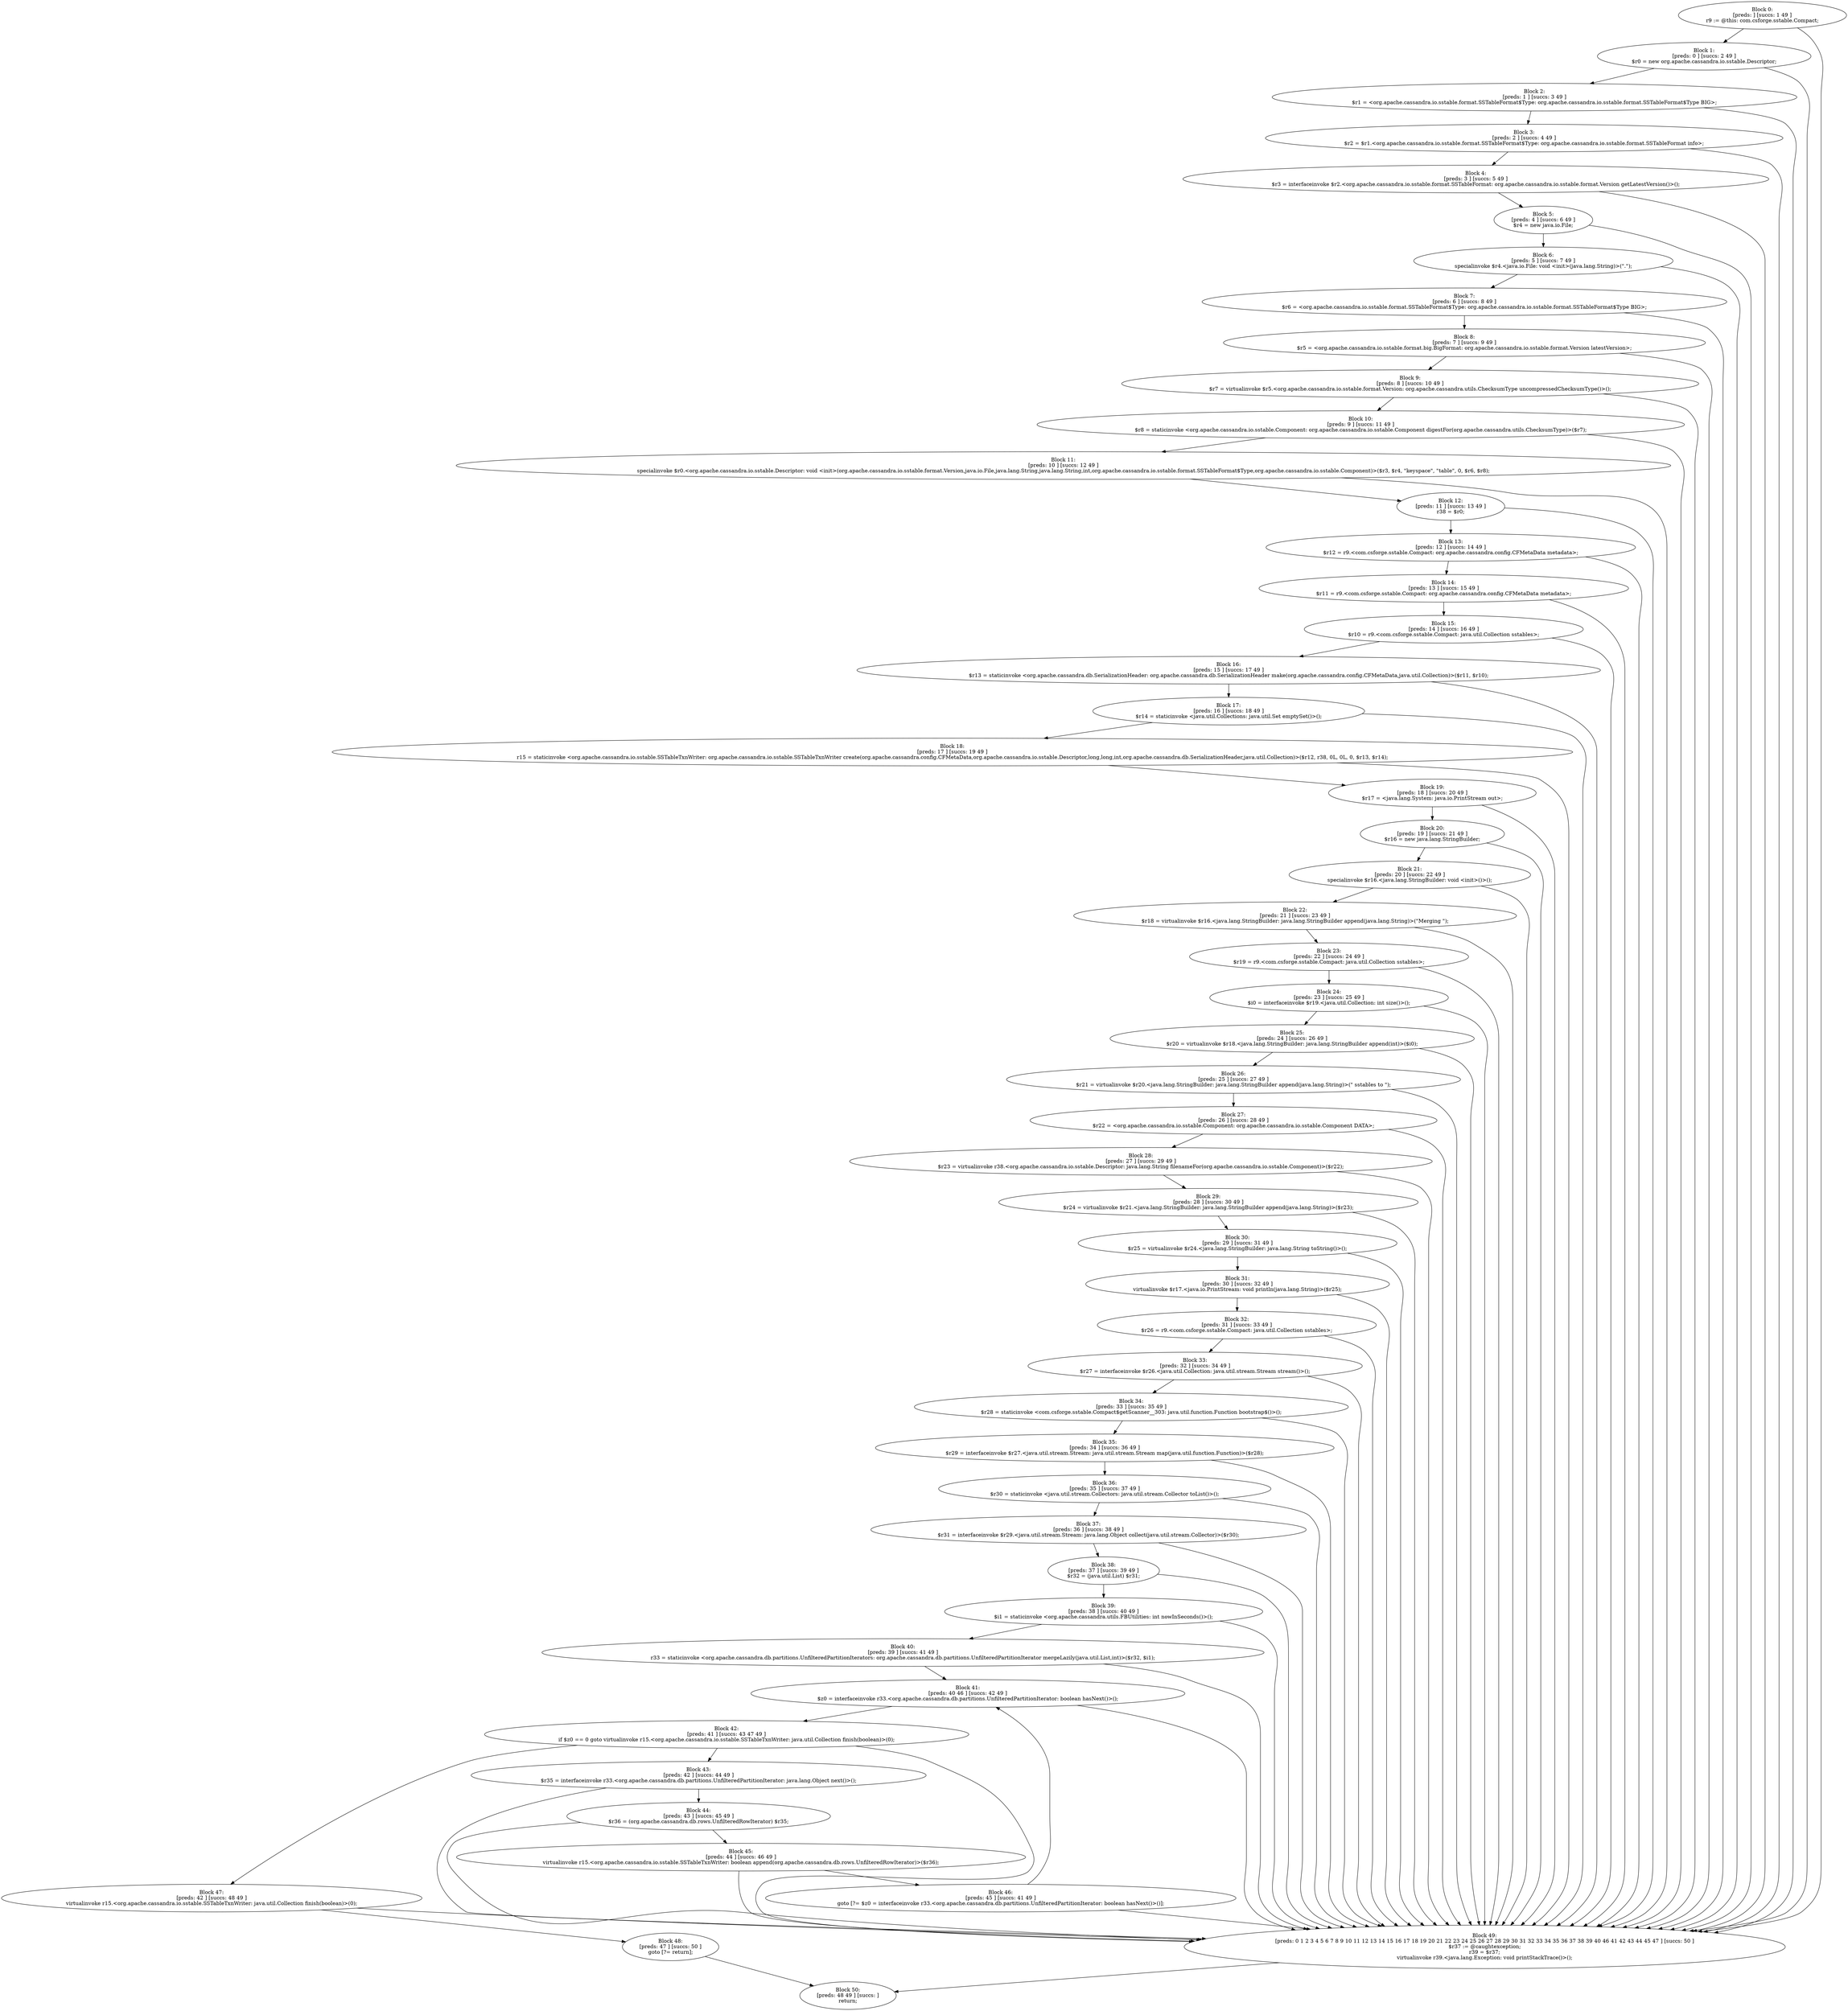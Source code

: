 digraph "unitGraph" {
    "Block 0:
[preds: ] [succs: 1 49 ]
r9 := @this: com.csforge.sstable.Compact;
"
    "Block 1:
[preds: 0 ] [succs: 2 49 ]
$r0 = new org.apache.cassandra.io.sstable.Descriptor;
"
    "Block 2:
[preds: 1 ] [succs: 3 49 ]
$r1 = <org.apache.cassandra.io.sstable.format.SSTableFormat$Type: org.apache.cassandra.io.sstable.format.SSTableFormat$Type BIG>;
"
    "Block 3:
[preds: 2 ] [succs: 4 49 ]
$r2 = $r1.<org.apache.cassandra.io.sstable.format.SSTableFormat$Type: org.apache.cassandra.io.sstable.format.SSTableFormat info>;
"
    "Block 4:
[preds: 3 ] [succs: 5 49 ]
$r3 = interfaceinvoke $r2.<org.apache.cassandra.io.sstable.format.SSTableFormat: org.apache.cassandra.io.sstable.format.Version getLatestVersion()>();
"
    "Block 5:
[preds: 4 ] [succs: 6 49 ]
$r4 = new java.io.File;
"
    "Block 6:
[preds: 5 ] [succs: 7 49 ]
specialinvoke $r4.<java.io.File: void <init>(java.lang.String)>(\".\");
"
    "Block 7:
[preds: 6 ] [succs: 8 49 ]
$r6 = <org.apache.cassandra.io.sstable.format.SSTableFormat$Type: org.apache.cassandra.io.sstable.format.SSTableFormat$Type BIG>;
"
    "Block 8:
[preds: 7 ] [succs: 9 49 ]
$r5 = <org.apache.cassandra.io.sstable.format.big.BigFormat: org.apache.cassandra.io.sstable.format.Version latestVersion>;
"
    "Block 9:
[preds: 8 ] [succs: 10 49 ]
$r7 = virtualinvoke $r5.<org.apache.cassandra.io.sstable.format.Version: org.apache.cassandra.utils.ChecksumType uncompressedChecksumType()>();
"
    "Block 10:
[preds: 9 ] [succs: 11 49 ]
$r8 = staticinvoke <org.apache.cassandra.io.sstable.Component: org.apache.cassandra.io.sstable.Component digestFor(org.apache.cassandra.utils.ChecksumType)>($r7);
"
    "Block 11:
[preds: 10 ] [succs: 12 49 ]
specialinvoke $r0.<org.apache.cassandra.io.sstable.Descriptor: void <init>(org.apache.cassandra.io.sstable.format.Version,java.io.File,java.lang.String,java.lang.String,int,org.apache.cassandra.io.sstable.format.SSTableFormat$Type,org.apache.cassandra.io.sstable.Component)>($r3, $r4, \"keyspace\", \"table\", 0, $r6, $r8);
"
    "Block 12:
[preds: 11 ] [succs: 13 49 ]
r38 = $r0;
"
    "Block 13:
[preds: 12 ] [succs: 14 49 ]
$r12 = r9.<com.csforge.sstable.Compact: org.apache.cassandra.config.CFMetaData metadata>;
"
    "Block 14:
[preds: 13 ] [succs: 15 49 ]
$r11 = r9.<com.csforge.sstable.Compact: org.apache.cassandra.config.CFMetaData metadata>;
"
    "Block 15:
[preds: 14 ] [succs: 16 49 ]
$r10 = r9.<com.csforge.sstable.Compact: java.util.Collection sstables>;
"
    "Block 16:
[preds: 15 ] [succs: 17 49 ]
$r13 = staticinvoke <org.apache.cassandra.db.SerializationHeader: org.apache.cassandra.db.SerializationHeader make(org.apache.cassandra.config.CFMetaData,java.util.Collection)>($r11, $r10);
"
    "Block 17:
[preds: 16 ] [succs: 18 49 ]
$r14 = staticinvoke <java.util.Collections: java.util.Set emptySet()>();
"
    "Block 18:
[preds: 17 ] [succs: 19 49 ]
r15 = staticinvoke <org.apache.cassandra.io.sstable.SSTableTxnWriter: org.apache.cassandra.io.sstable.SSTableTxnWriter create(org.apache.cassandra.config.CFMetaData,org.apache.cassandra.io.sstable.Descriptor,long,long,int,org.apache.cassandra.db.SerializationHeader,java.util.Collection)>($r12, r38, 0L, 0L, 0, $r13, $r14);
"
    "Block 19:
[preds: 18 ] [succs: 20 49 ]
$r17 = <java.lang.System: java.io.PrintStream out>;
"
    "Block 20:
[preds: 19 ] [succs: 21 49 ]
$r16 = new java.lang.StringBuilder;
"
    "Block 21:
[preds: 20 ] [succs: 22 49 ]
specialinvoke $r16.<java.lang.StringBuilder: void <init>()>();
"
    "Block 22:
[preds: 21 ] [succs: 23 49 ]
$r18 = virtualinvoke $r16.<java.lang.StringBuilder: java.lang.StringBuilder append(java.lang.String)>(\"Merging \");
"
    "Block 23:
[preds: 22 ] [succs: 24 49 ]
$r19 = r9.<com.csforge.sstable.Compact: java.util.Collection sstables>;
"
    "Block 24:
[preds: 23 ] [succs: 25 49 ]
$i0 = interfaceinvoke $r19.<java.util.Collection: int size()>();
"
    "Block 25:
[preds: 24 ] [succs: 26 49 ]
$r20 = virtualinvoke $r18.<java.lang.StringBuilder: java.lang.StringBuilder append(int)>($i0);
"
    "Block 26:
[preds: 25 ] [succs: 27 49 ]
$r21 = virtualinvoke $r20.<java.lang.StringBuilder: java.lang.StringBuilder append(java.lang.String)>(\" sstables to \");
"
    "Block 27:
[preds: 26 ] [succs: 28 49 ]
$r22 = <org.apache.cassandra.io.sstable.Component: org.apache.cassandra.io.sstable.Component DATA>;
"
    "Block 28:
[preds: 27 ] [succs: 29 49 ]
$r23 = virtualinvoke r38.<org.apache.cassandra.io.sstable.Descriptor: java.lang.String filenameFor(org.apache.cassandra.io.sstable.Component)>($r22);
"
    "Block 29:
[preds: 28 ] [succs: 30 49 ]
$r24 = virtualinvoke $r21.<java.lang.StringBuilder: java.lang.StringBuilder append(java.lang.String)>($r23);
"
    "Block 30:
[preds: 29 ] [succs: 31 49 ]
$r25 = virtualinvoke $r24.<java.lang.StringBuilder: java.lang.String toString()>();
"
    "Block 31:
[preds: 30 ] [succs: 32 49 ]
virtualinvoke $r17.<java.io.PrintStream: void println(java.lang.String)>($r25);
"
    "Block 32:
[preds: 31 ] [succs: 33 49 ]
$r26 = r9.<com.csforge.sstable.Compact: java.util.Collection sstables>;
"
    "Block 33:
[preds: 32 ] [succs: 34 49 ]
$r27 = interfaceinvoke $r26.<java.util.Collection: java.util.stream.Stream stream()>();
"
    "Block 34:
[preds: 33 ] [succs: 35 49 ]
$r28 = staticinvoke <com.csforge.sstable.Compact$getScanner__303: java.util.function.Function bootstrap$()>();
"
    "Block 35:
[preds: 34 ] [succs: 36 49 ]
$r29 = interfaceinvoke $r27.<java.util.stream.Stream: java.util.stream.Stream map(java.util.function.Function)>($r28);
"
    "Block 36:
[preds: 35 ] [succs: 37 49 ]
$r30 = staticinvoke <java.util.stream.Collectors: java.util.stream.Collector toList()>();
"
    "Block 37:
[preds: 36 ] [succs: 38 49 ]
$r31 = interfaceinvoke $r29.<java.util.stream.Stream: java.lang.Object collect(java.util.stream.Collector)>($r30);
"
    "Block 38:
[preds: 37 ] [succs: 39 49 ]
$r32 = (java.util.List) $r31;
"
    "Block 39:
[preds: 38 ] [succs: 40 49 ]
$i1 = staticinvoke <org.apache.cassandra.utils.FBUtilities: int nowInSeconds()>();
"
    "Block 40:
[preds: 39 ] [succs: 41 49 ]
r33 = staticinvoke <org.apache.cassandra.db.partitions.UnfilteredPartitionIterators: org.apache.cassandra.db.partitions.UnfilteredPartitionIterator mergeLazily(java.util.List,int)>($r32, $i1);
"
    "Block 41:
[preds: 40 46 ] [succs: 42 49 ]
$z0 = interfaceinvoke r33.<org.apache.cassandra.db.partitions.UnfilteredPartitionIterator: boolean hasNext()>();
"
    "Block 42:
[preds: 41 ] [succs: 43 47 49 ]
if $z0 == 0 goto virtualinvoke r15.<org.apache.cassandra.io.sstable.SSTableTxnWriter: java.util.Collection finish(boolean)>(0);
"
    "Block 43:
[preds: 42 ] [succs: 44 49 ]
$r35 = interfaceinvoke r33.<org.apache.cassandra.db.partitions.UnfilteredPartitionIterator: java.lang.Object next()>();
"
    "Block 44:
[preds: 43 ] [succs: 45 49 ]
$r36 = (org.apache.cassandra.db.rows.UnfilteredRowIterator) $r35;
"
    "Block 45:
[preds: 44 ] [succs: 46 49 ]
virtualinvoke r15.<org.apache.cassandra.io.sstable.SSTableTxnWriter: boolean append(org.apache.cassandra.db.rows.UnfilteredRowIterator)>($r36);
"
    "Block 46:
[preds: 45 ] [succs: 41 49 ]
goto [?= $z0 = interfaceinvoke r33.<org.apache.cassandra.db.partitions.UnfilteredPartitionIterator: boolean hasNext()>()];
"
    "Block 47:
[preds: 42 ] [succs: 48 49 ]
virtualinvoke r15.<org.apache.cassandra.io.sstable.SSTableTxnWriter: java.util.Collection finish(boolean)>(0);
"
    "Block 48:
[preds: 47 ] [succs: 50 ]
goto [?= return];
"
    "Block 49:
[preds: 0 1 2 3 4 5 6 7 8 9 10 11 12 13 14 15 16 17 18 19 20 21 22 23 24 25 26 27 28 29 30 31 32 33 34 35 36 37 38 39 40 46 41 42 43 44 45 47 ] [succs: 50 ]
$r37 := @caughtexception;
r39 = $r37;
virtualinvoke r39.<java.lang.Exception: void printStackTrace()>();
"
    "Block 50:
[preds: 48 49 ] [succs: ]
return;
"
    "Block 0:
[preds: ] [succs: 1 49 ]
r9 := @this: com.csforge.sstable.Compact;
"->"Block 1:
[preds: 0 ] [succs: 2 49 ]
$r0 = new org.apache.cassandra.io.sstable.Descriptor;
";
    "Block 0:
[preds: ] [succs: 1 49 ]
r9 := @this: com.csforge.sstable.Compact;
"->"Block 49:
[preds: 0 1 2 3 4 5 6 7 8 9 10 11 12 13 14 15 16 17 18 19 20 21 22 23 24 25 26 27 28 29 30 31 32 33 34 35 36 37 38 39 40 46 41 42 43 44 45 47 ] [succs: 50 ]
$r37 := @caughtexception;
r39 = $r37;
virtualinvoke r39.<java.lang.Exception: void printStackTrace()>();
";
    "Block 1:
[preds: 0 ] [succs: 2 49 ]
$r0 = new org.apache.cassandra.io.sstable.Descriptor;
"->"Block 2:
[preds: 1 ] [succs: 3 49 ]
$r1 = <org.apache.cassandra.io.sstable.format.SSTableFormat$Type: org.apache.cassandra.io.sstable.format.SSTableFormat$Type BIG>;
";
    "Block 1:
[preds: 0 ] [succs: 2 49 ]
$r0 = new org.apache.cassandra.io.sstable.Descriptor;
"->"Block 49:
[preds: 0 1 2 3 4 5 6 7 8 9 10 11 12 13 14 15 16 17 18 19 20 21 22 23 24 25 26 27 28 29 30 31 32 33 34 35 36 37 38 39 40 46 41 42 43 44 45 47 ] [succs: 50 ]
$r37 := @caughtexception;
r39 = $r37;
virtualinvoke r39.<java.lang.Exception: void printStackTrace()>();
";
    "Block 2:
[preds: 1 ] [succs: 3 49 ]
$r1 = <org.apache.cassandra.io.sstable.format.SSTableFormat$Type: org.apache.cassandra.io.sstable.format.SSTableFormat$Type BIG>;
"->"Block 3:
[preds: 2 ] [succs: 4 49 ]
$r2 = $r1.<org.apache.cassandra.io.sstable.format.SSTableFormat$Type: org.apache.cassandra.io.sstable.format.SSTableFormat info>;
";
    "Block 2:
[preds: 1 ] [succs: 3 49 ]
$r1 = <org.apache.cassandra.io.sstable.format.SSTableFormat$Type: org.apache.cassandra.io.sstable.format.SSTableFormat$Type BIG>;
"->"Block 49:
[preds: 0 1 2 3 4 5 6 7 8 9 10 11 12 13 14 15 16 17 18 19 20 21 22 23 24 25 26 27 28 29 30 31 32 33 34 35 36 37 38 39 40 46 41 42 43 44 45 47 ] [succs: 50 ]
$r37 := @caughtexception;
r39 = $r37;
virtualinvoke r39.<java.lang.Exception: void printStackTrace()>();
";
    "Block 3:
[preds: 2 ] [succs: 4 49 ]
$r2 = $r1.<org.apache.cassandra.io.sstable.format.SSTableFormat$Type: org.apache.cassandra.io.sstable.format.SSTableFormat info>;
"->"Block 4:
[preds: 3 ] [succs: 5 49 ]
$r3 = interfaceinvoke $r2.<org.apache.cassandra.io.sstable.format.SSTableFormat: org.apache.cassandra.io.sstable.format.Version getLatestVersion()>();
";
    "Block 3:
[preds: 2 ] [succs: 4 49 ]
$r2 = $r1.<org.apache.cassandra.io.sstable.format.SSTableFormat$Type: org.apache.cassandra.io.sstable.format.SSTableFormat info>;
"->"Block 49:
[preds: 0 1 2 3 4 5 6 7 8 9 10 11 12 13 14 15 16 17 18 19 20 21 22 23 24 25 26 27 28 29 30 31 32 33 34 35 36 37 38 39 40 46 41 42 43 44 45 47 ] [succs: 50 ]
$r37 := @caughtexception;
r39 = $r37;
virtualinvoke r39.<java.lang.Exception: void printStackTrace()>();
";
    "Block 4:
[preds: 3 ] [succs: 5 49 ]
$r3 = interfaceinvoke $r2.<org.apache.cassandra.io.sstable.format.SSTableFormat: org.apache.cassandra.io.sstable.format.Version getLatestVersion()>();
"->"Block 5:
[preds: 4 ] [succs: 6 49 ]
$r4 = new java.io.File;
";
    "Block 4:
[preds: 3 ] [succs: 5 49 ]
$r3 = interfaceinvoke $r2.<org.apache.cassandra.io.sstable.format.SSTableFormat: org.apache.cassandra.io.sstable.format.Version getLatestVersion()>();
"->"Block 49:
[preds: 0 1 2 3 4 5 6 7 8 9 10 11 12 13 14 15 16 17 18 19 20 21 22 23 24 25 26 27 28 29 30 31 32 33 34 35 36 37 38 39 40 46 41 42 43 44 45 47 ] [succs: 50 ]
$r37 := @caughtexception;
r39 = $r37;
virtualinvoke r39.<java.lang.Exception: void printStackTrace()>();
";
    "Block 5:
[preds: 4 ] [succs: 6 49 ]
$r4 = new java.io.File;
"->"Block 6:
[preds: 5 ] [succs: 7 49 ]
specialinvoke $r4.<java.io.File: void <init>(java.lang.String)>(\".\");
";
    "Block 5:
[preds: 4 ] [succs: 6 49 ]
$r4 = new java.io.File;
"->"Block 49:
[preds: 0 1 2 3 4 5 6 7 8 9 10 11 12 13 14 15 16 17 18 19 20 21 22 23 24 25 26 27 28 29 30 31 32 33 34 35 36 37 38 39 40 46 41 42 43 44 45 47 ] [succs: 50 ]
$r37 := @caughtexception;
r39 = $r37;
virtualinvoke r39.<java.lang.Exception: void printStackTrace()>();
";
    "Block 6:
[preds: 5 ] [succs: 7 49 ]
specialinvoke $r4.<java.io.File: void <init>(java.lang.String)>(\".\");
"->"Block 7:
[preds: 6 ] [succs: 8 49 ]
$r6 = <org.apache.cassandra.io.sstable.format.SSTableFormat$Type: org.apache.cassandra.io.sstable.format.SSTableFormat$Type BIG>;
";
    "Block 6:
[preds: 5 ] [succs: 7 49 ]
specialinvoke $r4.<java.io.File: void <init>(java.lang.String)>(\".\");
"->"Block 49:
[preds: 0 1 2 3 4 5 6 7 8 9 10 11 12 13 14 15 16 17 18 19 20 21 22 23 24 25 26 27 28 29 30 31 32 33 34 35 36 37 38 39 40 46 41 42 43 44 45 47 ] [succs: 50 ]
$r37 := @caughtexception;
r39 = $r37;
virtualinvoke r39.<java.lang.Exception: void printStackTrace()>();
";
    "Block 7:
[preds: 6 ] [succs: 8 49 ]
$r6 = <org.apache.cassandra.io.sstable.format.SSTableFormat$Type: org.apache.cassandra.io.sstable.format.SSTableFormat$Type BIG>;
"->"Block 8:
[preds: 7 ] [succs: 9 49 ]
$r5 = <org.apache.cassandra.io.sstable.format.big.BigFormat: org.apache.cassandra.io.sstable.format.Version latestVersion>;
";
    "Block 7:
[preds: 6 ] [succs: 8 49 ]
$r6 = <org.apache.cassandra.io.sstable.format.SSTableFormat$Type: org.apache.cassandra.io.sstable.format.SSTableFormat$Type BIG>;
"->"Block 49:
[preds: 0 1 2 3 4 5 6 7 8 9 10 11 12 13 14 15 16 17 18 19 20 21 22 23 24 25 26 27 28 29 30 31 32 33 34 35 36 37 38 39 40 46 41 42 43 44 45 47 ] [succs: 50 ]
$r37 := @caughtexception;
r39 = $r37;
virtualinvoke r39.<java.lang.Exception: void printStackTrace()>();
";
    "Block 8:
[preds: 7 ] [succs: 9 49 ]
$r5 = <org.apache.cassandra.io.sstable.format.big.BigFormat: org.apache.cassandra.io.sstable.format.Version latestVersion>;
"->"Block 9:
[preds: 8 ] [succs: 10 49 ]
$r7 = virtualinvoke $r5.<org.apache.cassandra.io.sstable.format.Version: org.apache.cassandra.utils.ChecksumType uncompressedChecksumType()>();
";
    "Block 8:
[preds: 7 ] [succs: 9 49 ]
$r5 = <org.apache.cassandra.io.sstable.format.big.BigFormat: org.apache.cassandra.io.sstable.format.Version latestVersion>;
"->"Block 49:
[preds: 0 1 2 3 4 5 6 7 8 9 10 11 12 13 14 15 16 17 18 19 20 21 22 23 24 25 26 27 28 29 30 31 32 33 34 35 36 37 38 39 40 46 41 42 43 44 45 47 ] [succs: 50 ]
$r37 := @caughtexception;
r39 = $r37;
virtualinvoke r39.<java.lang.Exception: void printStackTrace()>();
";
    "Block 9:
[preds: 8 ] [succs: 10 49 ]
$r7 = virtualinvoke $r5.<org.apache.cassandra.io.sstable.format.Version: org.apache.cassandra.utils.ChecksumType uncompressedChecksumType()>();
"->"Block 10:
[preds: 9 ] [succs: 11 49 ]
$r8 = staticinvoke <org.apache.cassandra.io.sstable.Component: org.apache.cassandra.io.sstable.Component digestFor(org.apache.cassandra.utils.ChecksumType)>($r7);
";
    "Block 9:
[preds: 8 ] [succs: 10 49 ]
$r7 = virtualinvoke $r5.<org.apache.cassandra.io.sstable.format.Version: org.apache.cassandra.utils.ChecksumType uncompressedChecksumType()>();
"->"Block 49:
[preds: 0 1 2 3 4 5 6 7 8 9 10 11 12 13 14 15 16 17 18 19 20 21 22 23 24 25 26 27 28 29 30 31 32 33 34 35 36 37 38 39 40 46 41 42 43 44 45 47 ] [succs: 50 ]
$r37 := @caughtexception;
r39 = $r37;
virtualinvoke r39.<java.lang.Exception: void printStackTrace()>();
";
    "Block 10:
[preds: 9 ] [succs: 11 49 ]
$r8 = staticinvoke <org.apache.cassandra.io.sstable.Component: org.apache.cassandra.io.sstable.Component digestFor(org.apache.cassandra.utils.ChecksumType)>($r7);
"->"Block 11:
[preds: 10 ] [succs: 12 49 ]
specialinvoke $r0.<org.apache.cassandra.io.sstable.Descriptor: void <init>(org.apache.cassandra.io.sstable.format.Version,java.io.File,java.lang.String,java.lang.String,int,org.apache.cassandra.io.sstable.format.SSTableFormat$Type,org.apache.cassandra.io.sstable.Component)>($r3, $r4, \"keyspace\", \"table\", 0, $r6, $r8);
";
    "Block 10:
[preds: 9 ] [succs: 11 49 ]
$r8 = staticinvoke <org.apache.cassandra.io.sstable.Component: org.apache.cassandra.io.sstable.Component digestFor(org.apache.cassandra.utils.ChecksumType)>($r7);
"->"Block 49:
[preds: 0 1 2 3 4 5 6 7 8 9 10 11 12 13 14 15 16 17 18 19 20 21 22 23 24 25 26 27 28 29 30 31 32 33 34 35 36 37 38 39 40 46 41 42 43 44 45 47 ] [succs: 50 ]
$r37 := @caughtexception;
r39 = $r37;
virtualinvoke r39.<java.lang.Exception: void printStackTrace()>();
";
    "Block 11:
[preds: 10 ] [succs: 12 49 ]
specialinvoke $r0.<org.apache.cassandra.io.sstable.Descriptor: void <init>(org.apache.cassandra.io.sstable.format.Version,java.io.File,java.lang.String,java.lang.String,int,org.apache.cassandra.io.sstable.format.SSTableFormat$Type,org.apache.cassandra.io.sstable.Component)>($r3, $r4, \"keyspace\", \"table\", 0, $r6, $r8);
"->"Block 12:
[preds: 11 ] [succs: 13 49 ]
r38 = $r0;
";
    "Block 11:
[preds: 10 ] [succs: 12 49 ]
specialinvoke $r0.<org.apache.cassandra.io.sstable.Descriptor: void <init>(org.apache.cassandra.io.sstable.format.Version,java.io.File,java.lang.String,java.lang.String,int,org.apache.cassandra.io.sstable.format.SSTableFormat$Type,org.apache.cassandra.io.sstable.Component)>($r3, $r4, \"keyspace\", \"table\", 0, $r6, $r8);
"->"Block 49:
[preds: 0 1 2 3 4 5 6 7 8 9 10 11 12 13 14 15 16 17 18 19 20 21 22 23 24 25 26 27 28 29 30 31 32 33 34 35 36 37 38 39 40 46 41 42 43 44 45 47 ] [succs: 50 ]
$r37 := @caughtexception;
r39 = $r37;
virtualinvoke r39.<java.lang.Exception: void printStackTrace()>();
";
    "Block 12:
[preds: 11 ] [succs: 13 49 ]
r38 = $r0;
"->"Block 13:
[preds: 12 ] [succs: 14 49 ]
$r12 = r9.<com.csforge.sstable.Compact: org.apache.cassandra.config.CFMetaData metadata>;
";
    "Block 12:
[preds: 11 ] [succs: 13 49 ]
r38 = $r0;
"->"Block 49:
[preds: 0 1 2 3 4 5 6 7 8 9 10 11 12 13 14 15 16 17 18 19 20 21 22 23 24 25 26 27 28 29 30 31 32 33 34 35 36 37 38 39 40 46 41 42 43 44 45 47 ] [succs: 50 ]
$r37 := @caughtexception;
r39 = $r37;
virtualinvoke r39.<java.lang.Exception: void printStackTrace()>();
";
    "Block 13:
[preds: 12 ] [succs: 14 49 ]
$r12 = r9.<com.csforge.sstable.Compact: org.apache.cassandra.config.CFMetaData metadata>;
"->"Block 14:
[preds: 13 ] [succs: 15 49 ]
$r11 = r9.<com.csforge.sstable.Compact: org.apache.cassandra.config.CFMetaData metadata>;
";
    "Block 13:
[preds: 12 ] [succs: 14 49 ]
$r12 = r9.<com.csforge.sstable.Compact: org.apache.cassandra.config.CFMetaData metadata>;
"->"Block 49:
[preds: 0 1 2 3 4 5 6 7 8 9 10 11 12 13 14 15 16 17 18 19 20 21 22 23 24 25 26 27 28 29 30 31 32 33 34 35 36 37 38 39 40 46 41 42 43 44 45 47 ] [succs: 50 ]
$r37 := @caughtexception;
r39 = $r37;
virtualinvoke r39.<java.lang.Exception: void printStackTrace()>();
";
    "Block 14:
[preds: 13 ] [succs: 15 49 ]
$r11 = r9.<com.csforge.sstable.Compact: org.apache.cassandra.config.CFMetaData metadata>;
"->"Block 15:
[preds: 14 ] [succs: 16 49 ]
$r10 = r9.<com.csforge.sstable.Compact: java.util.Collection sstables>;
";
    "Block 14:
[preds: 13 ] [succs: 15 49 ]
$r11 = r9.<com.csforge.sstable.Compact: org.apache.cassandra.config.CFMetaData metadata>;
"->"Block 49:
[preds: 0 1 2 3 4 5 6 7 8 9 10 11 12 13 14 15 16 17 18 19 20 21 22 23 24 25 26 27 28 29 30 31 32 33 34 35 36 37 38 39 40 46 41 42 43 44 45 47 ] [succs: 50 ]
$r37 := @caughtexception;
r39 = $r37;
virtualinvoke r39.<java.lang.Exception: void printStackTrace()>();
";
    "Block 15:
[preds: 14 ] [succs: 16 49 ]
$r10 = r9.<com.csforge.sstable.Compact: java.util.Collection sstables>;
"->"Block 16:
[preds: 15 ] [succs: 17 49 ]
$r13 = staticinvoke <org.apache.cassandra.db.SerializationHeader: org.apache.cassandra.db.SerializationHeader make(org.apache.cassandra.config.CFMetaData,java.util.Collection)>($r11, $r10);
";
    "Block 15:
[preds: 14 ] [succs: 16 49 ]
$r10 = r9.<com.csforge.sstable.Compact: java.util.Collection sstables>;
"->"Block 49:
[preds: 0 1 2 3 4 5 6 7 8 9 10 11 12 13 14 15 16 17 18 19 20 21 22 23 24 25 26 27 28 29 30 31 32 33 34 35 36 37 38 39 40 46 41 42 43 44 45 47 ] [succs: 50 ]
$r37 := @caughtexception;
r39 = $r37;
virtualinvoke r39.<java.lang.Exception: void printStackTrace()>();
";
    "Block 16:
[preds: 15 ] [succs: 17 49 ]
$r13 = staticinvoke <org.apache.cassandra.db.SerializationHeader: org.apache.cassandra.db.SerializationHeader make(org.apache.cassandra.config.CFMetaData,java.util.Collection)>($r11, $r10);
"->"Block 17:
[preds: 16 ] [succs: 18 49 ]
$r14 = staticinvoke <java.util.Collections: java.util.Set emptySet()>();
";
    "Block 16:
[preds: 15 ] [succs: 17 49 ]
$r13 = staticinvoke <org.apache.cassandra.db.SerializationHeader: org.apache.cassandra.db.SerializationHeader make(org.apache.cassandra.config.CFMetaData,java.util.Collection)>($r11, $r10);
"->"Block 49:
[preds: 0 1 2 3 4 5 6 7 8 9 10 11 12 13 14 15 16 17 18 19 20 21 22 23 24 25 26 27 28 29 30 31 32 33 34 35 36 37 38 39 40 46 41 42 43 44 45 47 ] [succs: 50 ]
$r37 := @caughtexception;
r39 = $r37;
virtualinvoke r39.<java.lang.Exception: void printStackTrace()>();
";
    "Block 17:
[preds: 16 ] [succs: 18 49 ]
$r14 = staticinvoke <java.util.Collections: java.util.Set emptySet()>();
"->"Block 18:
[preds: 17 ] [succs: 19 49 ]
r15 = staticinvoke <org.apache.cassandra.io.sstable.SSTableTxnWriter: org.apache.cassandra.io.sstable.SSTableTxnWriter create(org.apache.cassandra.config.CFMetaData,org.apache.cassandra.io.sstable.Descriptor,long,long,int,org.apache.cassandra.db.SerializationHeader,java.util.Collection)>($r12, r38, 0L, 0L, 0, $r13, $r14);
";
    "Block 17:
[preds: 16 ] [succs: 18 49 ]
$r14 = staticinvoke <java.util.Collections: java.util.Set emptySet()>();
"->"Block 49:
[preds: 0 1 2 3 4 5 6 7 8 9 10 11 12 13 14 15 16 17 18 19 20 21 22 23 24 25 26 27 28 29 30 31 32 33 34 35 36 37 38 39 40 46 41 42 43 44 45 47 ] [succs: 50 ]
$r37 := @caughtexception;
r39 = $r37;
virtualinvoke r39.<java.lang.Exception: void printStackTrace()>();
";
    "Block 18:
[preds: 17 ] [succs: 19 49 ]
r15 = staticinvoke <org.apache.cassandra.io.sstable.SSTableTxnWriter: org.apache.cassandra.io.sstable.SSTableTxnWriter create(org.apache.cassandra.config.CFMetaData,org.apache.cassandra.io.sstable.Descriptor,long,long,int,org.apache.cassandra.db.SerializationHeader,java.util.Collection)>($r12, r38, 0L, 0L, 0, $r13, $r14);
"->"Block 19:
[preds: 18 ] [succs: 20 49 ]
$r17 = <java.lang.System: java.io.PrintStream out>;
";
    "Block 18:
[preds: 17 ] [succs: 19 49 ]
r15 = staticinvoke <org.apache.cassandra.io.sstable.SSTableTxnWriter: org.apache.cassandra.io.sstable.SSTableTxnWriter create(org.apache.cassandra.config.CFMetaData,org.apache.cassandra.io.sstable.Descriptor,long,long,int,org.apache.cassandra.db.SerializationHeader,java.util.Collection)>($r12, r38, 0L, 0L, 0, $r13, $r14);
"->"Block 49:
[preds: 0 1 2 3 4 5 6 7 8 9 10 11 12 13 14 15 16 17 18 19 20 21 22 23 24 25 26 27 28 29 30 31 32 33 34 35 36 37 38 39 40 46 41 42 43 44 45 47 ] [succs: 50 ]
$r37 := @caughtexception;
r39 = $r37;
virtualinvoke r39.<java.lang.Exception: void printStackTrace()>();
";
    "Block 19:
[preds: 18 ] [succs: 20 49 ]
$r17 = <java.lang.System: java.io.PrintStream out>;
"->"Block 20:
[preds: 19 ] [succs: 21 49 ]
$r16 = new java.lang.StringBuilder;
";
    "Block 19:
[preds: 18 ] [succs: 20 49 ]
$r17 = <java.lang.System: java.io.PrintStream out>;
"->"Block 49:
[preds: 0 1 2 3 4 5 6 7 8 9 10 11 12 13 14 15 16 17 18 19 20 21 22 23 24 25 26 27 28 29 30 31 32 33 34 35 36 37 38 39 40 46 41 42 43 44 45 47 ] [succs: 50 ]
$r37 := @caughtexception;
r39 = $r37;
virtualinvoke r39.<java.lang.Exception: void printStackTrace()>();
";
    "Block 20:
[preds: 19 ] [succs: 21 49 ]
$r16 = new java.lang.StringBuilder;
"->"Block 21:
[preds: 20 ] [succs: 22 49 ]
specialinvoke $r16.<java.lang.StringBuilder: void <init>()>();
";
    "Block 20:
[preds: 19 ] [succs: 21 49 ]
$r16 = new java.lang.StringBuilder;
"->"Block 49:
[preds: 0 1 2 3 4 5 6 7 8 9 10 11 12 13 14 15 16 17 18 19 20 21 22 23 24 25 26 27 28 29 30 31 32 33 34 35 36 37 38 39 40 46 41 42 43 44 45 47 ] [succs: 50 ]
$r37 := @caughtexception;
r39 = $r37;
virtualinvoke r39.<java.lang.Exception: void printStackTrace()>();
";
    "Block 21:
[preds: 20 ] [succs: 22 49 ]
specialinvoke $r16.<java.lang.StringBuilder: void <init>()>();
"->"Block 22:
[preds: 21 ] [succs: 23 49 ]
$r18 = virtualinvoke $r16.<java.lang.StringBuilder: java.lang.StringBuilder append(java.lang.String)>(\"Merging \");
";
    "Block 21:
[preds: 20 ] [succs: 22 49 ]
specialinvoke $r16.<java.lang.StringBuilder: void <init>()>();
"->"Block 49:
[preds: 0 1 2 3 4 5 6 7 8 9 10 11 12 13 14 15 16 17 18 19 20 21 22 23 24 25 26 27 28 29 30 31 32 33 34 35 36 37 38 39 40 46 41 42 43 44 45 47 ] [succs: 50 ]
$r37 := @caughtexception;
r39 = $r37;
virtualinvoke r39.<java.lang.Exception: void printStackTrace()>();
";
    "Block 22:
[preds: 21 ] [succs: 23 49 ]
$r18 = virtualinvoke $r16.<java.lang.StringBuilder: java.lang.StringBuilder append(java.lang.String)>(\"Merging \");
"->"Block 23:
[preds: 22 ] [succs: 24 49 ]
$r19 = r9.<com.csforge.sstable.Compact: java.util.Collection sstables>;
";
    "Block 22:
[preds: 21 ] [succs: 23 49 ]
$r18 = virtualinvoke $r16.<java.lang.StringBuilder: java.lang.StringBuilder append(java.lang.String)>(\"Merging \");
"->"Block 49:
[preds: 0 1 2 3 4 5 6 7 8 9 10 11 12 13 14 15 16 17 18 19 20 21 22 23 24 25 26 27 28 29 30 31 32 33 34 35 36 37 38 39 40 46 41 42 43 44 45 47 ] [succs: 50 ]
$r37 := @caughtexception;
r39 = $r37;
virtualinvoke r39.<java.lang.Exception: void printStackTrace()>();
";
    "Block 23:
[preds: 22 ] [succs: 24 49 ]
$r19 = r9.<com.csforge.sstable.Compact: java.util.Collection sstables>;
"->"Block 24:
[preds: 23 ] [succs: 25 49 ]
$i0 = interfaceinvoke $r19.<java.util.Collection: int size()>();
";
    "Block 23:
[preds: 22 ] [succs: 24 49 ]
$r19 = r9.<com.csforge.sstable.Compact: java.util.Collection sstables>;
"->"Block 49:
[preds: 0 1 2 3 4 5 6 7 8 9 10 11 12 13 14 15 16 17 18 19 20 21 22 23 24 25 26 27 28 29 30 31 32 33 34 35 36 37 38 39 40 46 41 42 43 44 45 47 ] [succs: 50 ]
$r37 := @caughtexception;
r39 = $r37;
virtualinvoke r39.<java.lang.Exception: void printStackTrace()>();
";
    "Block 24:
[preds: 23 ] [succs: 25 49 ]
$i0 = interfaceinvoke $r19.<java.util.Collection: int size()>();
"->"Block 25:
[preds: 24 ] [succs: 26 49 ]
$r20 = virtualinvoke $r18.<java.lang.StringBuilder: java.lang.StringBuilder append(int)>($i0);
";
    "Block 24:
[preds: 23 ] [succs: 25 49 ]
$i0 = interfaceinvoke $r19.<java.util.Collection: int size()>();
"->"Block 49:
[preds: 0 1 2 3 4 5 6 7 8 9 10 11 12 13 14 15 16 17 18 19 20 21 22 23 24 25 26 27 28 29 30 31 32 33 34 35 36 37 38 39 40 46 41 42 43 44 45 47 ] [succs: 50 ]
$r37 := @caughtexception;
r39 = $r37;
virtualinvoke r39.<java.lang.Exception: void printStackTrace()>();
";
    "Block 25:
[preds: 24 ] [succs: 26 49 ]
$r20 = virtualinvoke $r18.<java.lang.StringBuilder: java.lang.StringBuilder append(int)>($i0);
"->"Block 26:
[preds: 25 ] [succs: 27 49 ]
$r21 = virtualinvoke $r20.<java.lang.StringBuilder: java.lang.StringBuilder append(java.lang.String)>(\" sstables to \");
";
    "Block 25:
[preds: 24 ] [succs: 26 49 ]
$r20 = virtualinvoke $r18.<java.lang.StringBuilder: java.lang.StringBuilder append(int)>($i0);
"->"Block 49:
[preds: 0 1 2 3 4 5 6 7 8 9 10 11 12 13 14 15 16 17 18 19 20 21 22 23 24 25 26 27 28 29 30 31 32 33 34 35 36 37 38 39 40 46 41 42 43 44 45 47 ] [succs: 50 ]
$r37 := @caughtexception;
r39 = $r37;
virtualinvoke r39.<java.lang.Exception: void printStackTrace()>();
";
    "Block 26:
[preds: 25 ] [succs: 27 49 ]
$r21 = virtualinvoke $r20.<java.lang.StringBuilder: java.lang.StringBuilder append(java.lang.String)>(\" sstables to \");
"->"Block 27:
[preds: 26 ] [succs: 28 49 ]
$r22 = <org.apache.cassandra.io.sstable.Component: org.apache.cassandra.io.sstable.Component DATA>;
";
    "Block 26:
[preds: 25 ] [succs: 27 49 ]
$r21 = virtualinvoke $r20.<java.lang.StringBuilder: java.lang.StringBuilder append(java.lang.String)>(\" sstables to \");
"->"Block 49:
[preds: 0 1 2 3 4 5 6 7 8 9 10 11 12 13 14 15 16 17 18 19 20 21 22 23 24 25 26 27 28 29 30 31 32 33 34 35 36 37 38 39 40 46 41 42 43 44 45 47 ] [succs: 50 ]
$r37 := @caughtexception;
r39 = $r37;
virtualinvoke r39.<java.lang.Exception: void printStackTrace()>();
";
    "Block 27:
[preds: 26 ] [succs: 28 49 ]
$r22 = <org.apache.cassandra.io.sstable.Component: org.apache.cassandra.io.sstable.Component DATA>;
"->"Block 28:
[preds: 27 ] [succs: 29 49 ]
$r23 = virtualinvoke r38.<org.apache.cassandra.io.sstable.Descriptor: java.lang.String filenameFor(org.apache.cassandra.io.sstable.Component)>($r22);
";
    "Block 27:
[preds: 26 ] [succs: 28 49 ]
$r22 = <org.apache.cassandra.io.sstable.Component: org.apache.cassandra.io.sstable.Component DATA>;
"->"Block 49:
[preds: 0 1 2 3 4 5 6 7 8 9 10 11 12 13 14 15 16 17 18 19 20 21 22 23 24 25 26 27 28 29 30 31 32 33 34 35 36 37 38 39 40 46 41 42 43 44 45 47 ] [succs: 50 ]
$r37 := @caughtexception;
r39 = $r37;
virtualinvoke r39.<java.lang.Exception: void printStackTrace()>();
";
    "Block 28:
[preds: 27 ] [succs: 29 49 ]
$r23 = virtualinvoke r38.<org.apache.cassandra.io.sstable.Descriptor: java.lang.String filenameFor(org.apache.cassandra.io.sstable.Component)>($r22);
"->"Block 29:
[preds: 28 ] [succs: 30 49 ]
$r24 = virtualinvoke $r21.<java.lang.StringBuilder: java.lang.StringBuilder append(java.lang.String)>($r23);
";
    "Block 28:
[preds: 27 ] [succs: 29 49 ]
$r23 = virtualinvoke r38.<org.apache.cassandra.io.sstable.Descriptor: java.lang.String filenameFor(org.apache.cassandra.io.sstable.Component)>($r22);
"->"Block 49:
[preds: 0 1 2 3 4 5 6 7 8 9 10 11 12 13 14 15 16 17 18 19 20 21 22 23 24 25 26 27 28 29 30 31 32 33 34 35 36 37 38 39 40 46 41 42 43 44 45 47 ] [succs: 50 ]
$r37 := @caughtexception;
r39 = $r37;
virtualinvoke r39.<java.lang.Exception: void printStackTrace()>();
";
    "Block 29:
[preds: 28 ] [succs: 30 49 ]
$r24 = virtualinvoke $r21.<java.lang.StringBuilder: java.lang.StringBuilder append(java.lang.String)>($r23);
"->"Block 30:
[preds: 29 ] [succs: 31 49 ]
$r25 = virtualinvoke $r24.<java.lang.StringBuilder: java.lang.String toString()>();
";
    "Block 29:
[preds: 28 ] [succs: 30 49 ]
$r24 = virtualinvoke $r21.<java.lang.StringBuilder: java.lang.StringBuilder append(java.lang.String)>($r23);
"->"Block 49:
[preds: 0 1 2 3 4 5 6 7 8 9 10 11 12 13 14 15 16 17 18 19 20 21 22 23 24 25 26 27 28 29 30 31 32 33 34 35 36 37 38 39 40 46 41 42 43 44 45 47 ] [succs: 50 ]
$r37 := @caughtexception;
r39 = $r37;
virtualinvoke r39.<java.lang.Exception: void printStackTrace()>();
";
    "Block 30:
[preds: 29 ] [succs: 31 49 ]
$r25 = virtualinvoke $r24.<java.lang.StringBuilder: java.lang.String toString()>();
"->"Block 31:
[preds: 30 ] [succs: 32 49 ]
virtualinvoke $r17.<java.io.PrintStream: void println(java.lang.String)>($r25);
";
    "Block 30:
[preds: 29 ] [succs: 31 49 ]
$r25 = virtualinvoke $r24.<java.lang.StringBuilder: java.lang.String toString()>();
"->"Block 49:
[preds: 0 1 2 3 4 5 6 7 8 9 10 11 12 13 14 15 16 17 18 19 20 21 22 23 24 25 26 27 28 29 30 31 32 33 34 35 36 37 38 39 40 46 41 42 43 44 45 47 ] [succs: 50 ]
$r37 := @caughtexception;
r39 = $r37;
virtualinvoke r39.<java.lang.Exception: void printStackTrace()>();
";
    "Block 31:
[preds: 30 ] [succs: 32 49 ]
virtualinvoke $r17.<java.io.PrintStream: void println(java.lang.String)>($r25);
"->"Block 32:
[preds: 31 ] [succs: 33 49 ]
$r26 = r9.<com.csforge.sstable.Compact: java.util.Collection sstables>;
";
    "Block 31:
[preds: 30 ] [succs: 32 49 ]
virtualinvoke $r17.<java.io.PrintStream: void println(java.lang.String)>($r25);
"->"Block 49:
[preds: 0 1 2 3 4 5 6 7 8 9 10 11 12 13 14 15 16 17 18 19 20 21 22 23 24 25 26 27 28 29 30 31 32 33 34 35 36 37 38 39 40 46 41 42 43 44 45 47 ] [succs: 50 ]
$r37 := @caughtexception;
r39 = $r37;
virtualinvoke r39.<java.lang.Exception: void printStackTrace()>();
";
    "Block 32:
[preds: 31 ] [succs: 33 49 ]
$r26 = r9.<com.csforge.sstable.Compact: java.util.Collection sstables>;
"->"Block 33:
[preds: 32 ] [succs: 34 49 ]
$r27 = interfaceinvoke $r26.<java.util.Collection: java.util.stream.Stream stream()>();
";
    "Block 32:
[preds: 31 ] [succs: 33 49 ]
$r26 = r9.<com.csforge.sstable.Compact: java.util.Collection sstables>;
"->"Block 49:
[preds: 0 1 2 3 4 5 6 7 8 9 10 11 12 13 14 15 16 17 18 19 20 21 22 23 24 25 26 27 28 29 30 31 32 33 34 35 36 37 38 39 40 46 41 42 43 44 45 47 ] [succs: 50 ]
$r37 := @caughtexception;
r39 = $r37;
virtualinvoke r39.<java.lang.Exception: void printStackTrace()>();
";
    "Block 33:
[preds: 32 ] [succs: 34 49 ]
$r27 = interfaceinvoke $r26.<java.util.Collection: java.util.stream.Stream stream()>();
"->"Block 34:
[preds: 33 ] [succs: 35 49 ]
$r28 = staticinvoke <com.csforge.sstable.Compact$getScanner__303: java.util.function.Function bootstrap$()>();
";
    "Block 33:
[preds: 32 ] [succs: 34 49 ]
$r27 = interfaceinvoke $r26.<java.util.Collection: java.util.stream.Stream stream()>();
"->"Block 49:
[preds: 0 1 2 3 4 5 6 7 8 9 10 11 12 13 14 15 16 17 18 19 20 21 22 23 24 25 26 27 28 29 30 31 32 33 34 35 36 37 38 39 40 46 41 42 43 44 45 47 ] [succs: 50 ]
$r37 := @caughtexception;
r39 = $r37;
virtualinvoke r39.<java.lang.Exception: void printStackTrace()>();
";
    "Block 34:
[preds: 33 ] [succs: 35 49 ]
$r28 = staticinvoke <com.csforge.sstable.Compact$getScanner__303: java.util.function.Function bootstrap$()>();
"->"Block 35:
[preds: 34 ] [succs: 36 49 ]
$r29 = interfaceinvoke $r27.<java.util.stream.Stream: java.util.stream.Stream map(java.util.function.Function)>($r28);
";
    "Block 34:
[preds: 33 ] [succs: 35 49 ]
$r28 = staticinvoke <com.csforge.sstable.Compact$getScanner__303: java.util.function.Function bootstrap$()>();
"->"Block 49:
[preds: 0 1 2 3 4 5 6 7 8 9 10 11 12 13 14 15 16 17 18 19 20 21 22 23 24 25 26 27 28 29 30 31 32 33 34 35 36 37 38 39 40 46 41 42 43 44 45 47 ] [succs: 50 ]
$r37 := @caughtexception;
r39 = $r37;
virtualinvoke r39.<java.lang.Exception: void printStackTrace()>();
";
    "Block 35:
[preds: 34 ] [succs: 36 49 ]
$r29 = interfaceinvoke $r27.<java.util.stream.Stream: java.util.stream.Stream map(java.util.function.Function)>($r28);
"->"Block 36:
[preds: 35 ] [succs: 37 49 ]
$r30 = staticinvoke <java.util.stream.Collectors: java.util.stream.Collector toList()>();
";
    "Block 35:
[preds: 34 ] [succs: 36 49 ]
$r29 = interfaceinvoke $r27.<java.util.stream.Stream: java.util.stream.Stream map(java.util.function.Function)>($r28);
"->"Block 49:
[preds: 0 1 2 3 4 5 6 7 8 9 10 11 12 13 14 15 16 17 18 19 20 21 22 23 24 25 26 27 28 29 30 31 32 33 34 35 36 37 38 39 40 46 41 42 43 44 45 47 ] [succs: 50 ]
$r37 := @caughtexception;
r39 = $r37;
virtualinvoke r39.<java.lang.Exception: void printStackTrace()>();
";
    "Block 36:
[preds: 35 ] [succs: 37 49 ]
$r30 = staticinvoke <java.util.stream.Collectors: java.util.stream.Collector toList()>();
"->"Block 37:
[preds: 36 ] [succs: 38 49 ]
$r31 = interfaceinvoke $r29.<java.util.stream.Stream: java.lang.Object collect(java.util.stream.Collector)>($r30);
";
    "Block 36:
[preds: 35 ] [succs: 37 49 ]
$r30 = staticinvoke <java.util.stream.Collectors: java.util.stream.Collector toList()>();
"->"Block 49:
[preds: 0 1 2 3 4 5 6 7 8 9 10 11 12 13 14 15 16 17 18 19 20 21 22 23 24 25 26 27 28 29 30 31 32 33 34 35 36 37 38 39 40 46 41 42 43 44 45 47 ] [succs: 50 ]
$r37 := @caughtexception;
r39 = $r37;
virtualinvoke r39.<java.lang.Exception: void printStackTrace()>();
";
    "Block 37:
[preds: 36 ] [succs: 38 49 ]
$r31 = interfaceinvoke $r29.<java.util.stream.Stream: java.lang.Object collect(java.util.stream.Collector)>($r30);
"->"Block 38:
[preds: 37 ] [succs: 39 49 ]
$r32 = (java.util.List) $r31;
";
    "Block 37:
[preds: 36 ] [succs: 38 49 ]
$r31 = interfaceinvoke $r29.<java.util.stream.Stream: java.lang.Object collect(java.util.stream.Collector)>($r30);
"->"Block 49:
[preds: 0 1 2 3 4 5 6 7 8 9 10 11 12 13 14 15 16 17 18 19 20 21 22 23 24 25 26 27 28 29 30 31 32 33 34 35 36 37 38 39 40 46 41 42 43 44 45 47 ] [succs: 50 ]
$r37 := @caughtexception;
r39 = $r37;
virtualinvoke r39.<java.lang.Exception: void printStackTrace()>();
";
    "Block 38:
[preds: 37 ] [succs: 39 49 ]
$r32 = (java.util.List) $r31;
"->"Block 39:
[preds: 38 ] [succs: 40 49 ]
$i1 = staticinvoke <org.apache.cassandra.utils.FBUtilities: int nowInSeconds()>();
";
    "Block 38:
[preds: 37 ] [succs: 39 49 ]
$r32 = (java.util.List) $r31;
"->"Block 49:
[preds: 0 1 2 3 4 5 6 7 8 9 10 11 12 13 14 15 16 17 18 19 20 21 22 23 24 25 26 27 28 29 30 31 32 33 34 35 36 37 38 39 40 46 41 42 43 44 45 47 ] [succs: 50 ]
$r37 := @caughtexception;
r39 = $r37;
virtualinvoke r39.<java.lang.Exception: void printStackTrace()>();
";
    "Block 39:
[preds: 38 ] [succs: 40 49 ]
$i1 = staticinvoke <org.apache.cassandra.utils.FBUtilities: int nowInSeconds()>();
"->"Block 40:
[preds: 39 ] [succs: 41 49 ]
r33 = staticinvoke <org.apache.cassandra.db.partitions.UnfilteredPartitionIterators: org.apache.cassandra.db.partitions.UnfilteredPartitionIterator mergeLazily(java.util.List,int)>($r32, $i1);
";
    "Block 39:
[preds: 38 ] [succs: 40 49 ]
$i1 = staticinvoke <org.apache.cassandra.utils.FBUtilities: int nowInSeconds()>();
"->"Block 49:
[preds: 0 1 2 3 4 5 6 7 8 9 10 11 12 13 14 15 16 17 18 19 20 21 22 23 24 25 26 27 28 29 30 31 32 33 34 35 36 37 38 39 40 46 41 42 43 44 45 47 ] [succs: 50 ]
$r37 := @caughtexception;
r39 = $r37;
virtualinvoke r39.<java.lang.Exception: void printStackTrace()>();
";
    "Block 40:
[preds: 39 ] [succs: 41 49 ]
r33 = staticinvoke <org.apache.cassandra.db.partitions.UnfilteredPartitionIterators: org.apache.cassandra.db.partitions.UnfilteredPartitionIterator mergeLazily(java.util.List,int)>($r32, $i1);
"->"Block 41:
[preds: 40 46 ] [succs: 42 49 ]
$z0 = interfaceinvoke r33.<org.apache.cassandra.db.partitions.UnfilteredPartitionIterator: boolean hasNext()>();
";
    "Block 40:
[preds: 39 ] [succs: 41 49 ]
r33 = staticinvoke <org.apache.cassandra.db.partitions.UnfilteredPartitionIterators: org.apache.cassandra.db.partitions.UnfilteredPartitionIterator mergeLazily(java.util.List,int)>($r32, $i1);
"->"Block 49:
[preds: 0 1 2 3 4 5 6 7 8 9 10 11 12 13 14 15 16 17 18 19 20 21 22 23 24 25 26 27 28 29 30 31 32 33 34 35 36 37 38 39 40 46 41 42 43 44 45 47 ] [succs: 50 ]
$r37 := @caughtexception;
r39 = $r37;
virtualinvoke r39.<java.lang.Exception: void printStackTrace()>();
";
    "Block 41:
[preds: 40 46 ] [succs: 42 49 ]
$z0 = interfaceinvoke r33.<org.apache.cassandra.db.partitions.UnfilteredPartitionIterator: boolean hasNext()>();
"->"Block 42:
[preds: 41 ] [succs: 43 47 49 ]
if $z0 == 0 goto virtualinvoke r15.<org.apache.cassandra.io.sstable.SSTableTxnWriter: java.util.Collection finish(boolean)>(0);
";
    "Block 41:
[preds: 40 46 ] [succs: 42 49 ]
$z0 = interfaceinvoke r33.<org.apache.cassandra.db.partitions.UnfilteredPartitionIterator: boolean hasNext()>();
"->"Block 49:
[preds: 0 1 2 3 4 5 6 7 8 9 10 11 12 13 14 15 16 17 18 19 20 21 22 23 24 25 26 27 28 29 30 31 32 33 34 35 36 37 38 39 40 46 41 42 43 44 45 47 ] [succs: 50 ]
$r37 := @caughtexception;
r39 = $r37;
virtualinvoke r39.<java.lang.Exception: void printStackTrace()>();
";
    "Block 42:
[preds: 41 ] [succs: 43 47 49 ]
if $z0 == 0 goto virtualinvoke r15.<org.apache.cassandra.io.sstable.SSTableTxnWriter: java.util.Collection finish(boolean)>(0);
"->"Block 43:
[preds: 42 ] [succs: 44 49 ]
$r35 = interfaceinvoke r33.<org.apache.cassandra.db.partitions.UnfilteredPartitionIterator: java.lang.Object next()>();
";
    "Block 42:
[preds: 41 ] [succs: 43 47 49 ]
if $z0 == 0 goto virtualinvoke r15.<org.apache.cassandra.io.sstable.SSTableTxnWriter: java.util.Collection finish(boolean)>(0);
"->"Block 47:
[preds: 42 ] [succs: 48 49 ]
virtualinvoke r15.<org.apache.cassandra.io.sstable.SSTableTxnWriter: java.util.Collection finish(boolean)>(0);
";
    "Block 42:
[preds: 41 ] [succs: 43 47 49 ]
if $z0 == 0 goto virtualinvoke r15.<org.apache.cassandra.io.sstable.SSTableTxnWriter: java.util.Collection finish(boolean)>(0);
"->"Block 49:
[preds: 0 1 2 3 4 5 6 7 8 9 10 11 12 13 14 15 16 17 18 19 20 21 22 23 24 25 26 27 28 29 30 31 32 33 34 35 36 37 38 39 40 46 41 42 43 44 45 47 ] [succs: 50 ]
$r37 := @caughtexception;
r39 = $r37;
virtualinvoke r39.<java.lang.Exception: void printStackTrace()>();
";
    "Block 43:
[preds: 42 ] [succs: 44 49 ]
$r35 = interfaceinvoke r33.<org.apache.cassandra.db.partitions.UnfilteredPartitionIterator: java.lang.Object next()>();
"->"Block 44:
[preds: 43 ] [succs: 45 49 ]
$r36 = (org.apache.cassandra.db.rows.UnfilteredRowIterator) $r35;
";
    "Block 43:
[preds: 42 ] [succs: 44 49 ]
$r35 = interfaceinvoke r33.<org.apache.cassandra.db.partitions.UnfilteredPartitionIterator: java.lang.Object next()>();
"->"Block 49:
[preds: 0 1 2 3 4 5 6 7 8 9 10 11 12 13 14 15 16 17 18 19 20 21 22 23 24 25 26 27 28 29 30 31 32 33 34 35 36 37 38 39 40 46 41 42 43 44 45 47 ] [succs: 50 ]
$r37 := @caughtexception;
r39 = $r37;
virtualinvoke r39.<java.lang.Exception: void printStackTrace()>();
";
    "Block 44:
[preds: 43 ] [succs: 45 49 ]
$r36 = (org.apache.cassandra.db.rows.UnfilteredRowIterator) $r35;
"->"Block 45:
[preds: 44 ] [succs: 46 49 ]
virtualinvoke r15.<org.apache.cassandra.io.sstable.SSTableTxnWriter: boolean append(org.apache.cassandra.db.rows.UnfilteredRowIterator)>($r36);
";
    "Block 44:
[preds: 43 ] [succs: 45 49 ]
$r36 = (org.apache.cassandra.db.rows.UnfilteredRowIterator) $r35;
"->"Block 49:
[preds: 0 1 2 3 4 5 6 7 8 9 10 11 12 13 14 15 16 17 18 19 20 21 22 23 24 25 26 27 28 29 30 31 32 33 34 35 36 37 38 39 40 46 41 42 43 44 45 47 ] [succs: 50 ]
$r37 := @caughtexception;
r39 = $r37;
virtualinvoke r39.<java.lang.Exception: void printStackTrace()>();
";
    "Block 45:
[preds: 44 ] [succs: 46 49 ]
virtualinvoke r15.<org.apache.cassandra.io.sstable.SSTableTxnWriter: boolean append(org.apache.cassandra.db.rows.UnfilteredRowIterator)>($r36);
"->"Block 46:
[preds: 45 ] [succs: 41 49 ]
goto [?= $z0 = interfaceinvoke r33.<org.apache.cassandra.db.partitions.UnfilteredPartitionIterator: boolean hasNext()>()];
";
    "Block 45:
[preds: 44 ] [succs: 46 49 ]
virtualinvoke r15.<org.apache.cassandra.io.sstable.SSTableTxnWriter: boolean append(org.apache.cassandra.db.rows.UnfilteredRowIterator)>($r36);
"->"Block 49:
[preds: 0 1 2 3 4 5 6 7 8 9 10 11 12 13 14 15 16 17 18 19 20 21 22 23 24 25 26 27 28 29 30 31 32 33 34 35 36 37 38 39 40 46 41 42 43 44 45 47 ] [succs: 50 ]
$r37 := @caughtexception;
r39 = $r37;
virtualinvoke r39.<java.lang.Exception: void printStackTrace()>();
";
    "Block 46:
[preds: 45 ] [succs: 41 49 ]
goto [?= $z0 = interfaceinvoke r33.<org.apache.cassandra.db.partitions.UnfilteredPartitionIterator: boolean hasNext()>()];
"->"Block 41:
[preds: 40 46 ] [succs: 42 49 ]
$z0 = interfaceinvoke r33.<org.apache.cassandra.db.partitions.UnfilteredPartitionIterator: boolean hasNext()>();
";
    "Block 46:
[preds: 45 ] [succs: 41 49 ]
goto [?= $z0 = interfaceinvoke r33.<org.apache.cassandra.db.partitions.UnfilteredPartitionIterator: boolean hasNext()>()];
"->"Block 49:
[preds: 0 1 2 3 4 5 6 7 8 9 10 11 12 13 14 15 16 17 18 19 20 21 22 23 24 25 26 27 28 29 30 31 32 33 34 35 36 37 38 39 40 46 41 42 43 44 45 47 ] [succs: 50 ]
$r37 := @caughtexception;
r39 = $r37;
virtualinvoke r39.<java.lang.Exception: void printStackTrace()>();
";
    "Block 47:
[preds: 42 ] [succs: 48 49 ]
virtualinvoke r15.<org.apache.cassandra.io.sstable.SSTableTxnWriter: java.util.Collection finish(boolean)>(0);
"->"Block 48:
[preds: 47 ] [succs: 50 ]
goto [?= return];
";
    "Block 47:
[preds: 42 ] [succs: 48 49 ]
virtualinvoke r15.<org.apache.cassandra.io.sstable.SSTableTxnWriter: java.util.Collection finish(boolean)>(0);
"->"Block 49:
[preds: 0 1 2 3 4 5 6 7 8 9 10 11 12 13 14 15 16 17 18 19 20 21 22 23 24 25 26 27 28 29 30 31 32 33 34 35 36 37 38 39 40 46 41 42 43 44 45 47 ] [succs: 50 ]
$r37 := @caughtexception;
r39 = $r37;
virtualinvoke r39.<java.lang.Exception: void printStackTrace()>();
";
    "Block 48:
[preds: 47 ] [succs: 50 ]
goto [?= return];
"->"Block 50:
[preds: 48 49 ] [succs: ]
return;
";
    "Block 49:
[preds: 0 1 2 3 4 5 6 7 8 9 10 11 12 13 14 15 16 17 18 19 20 21 22 23 24 25 26 27 28 29 30 31 32 33 34 35 36 37 38 39 40 46 41 42 43 44 45 47 ] [succs: 50 ]
$r37 := @caughtexception;
r39 = $r37;
virtualinvoke r39.<java.lang.Exception: void printStackTrace()>();
"->"Block 50:
[preds: 48 49 ] [succs: ]
return;
";
}
